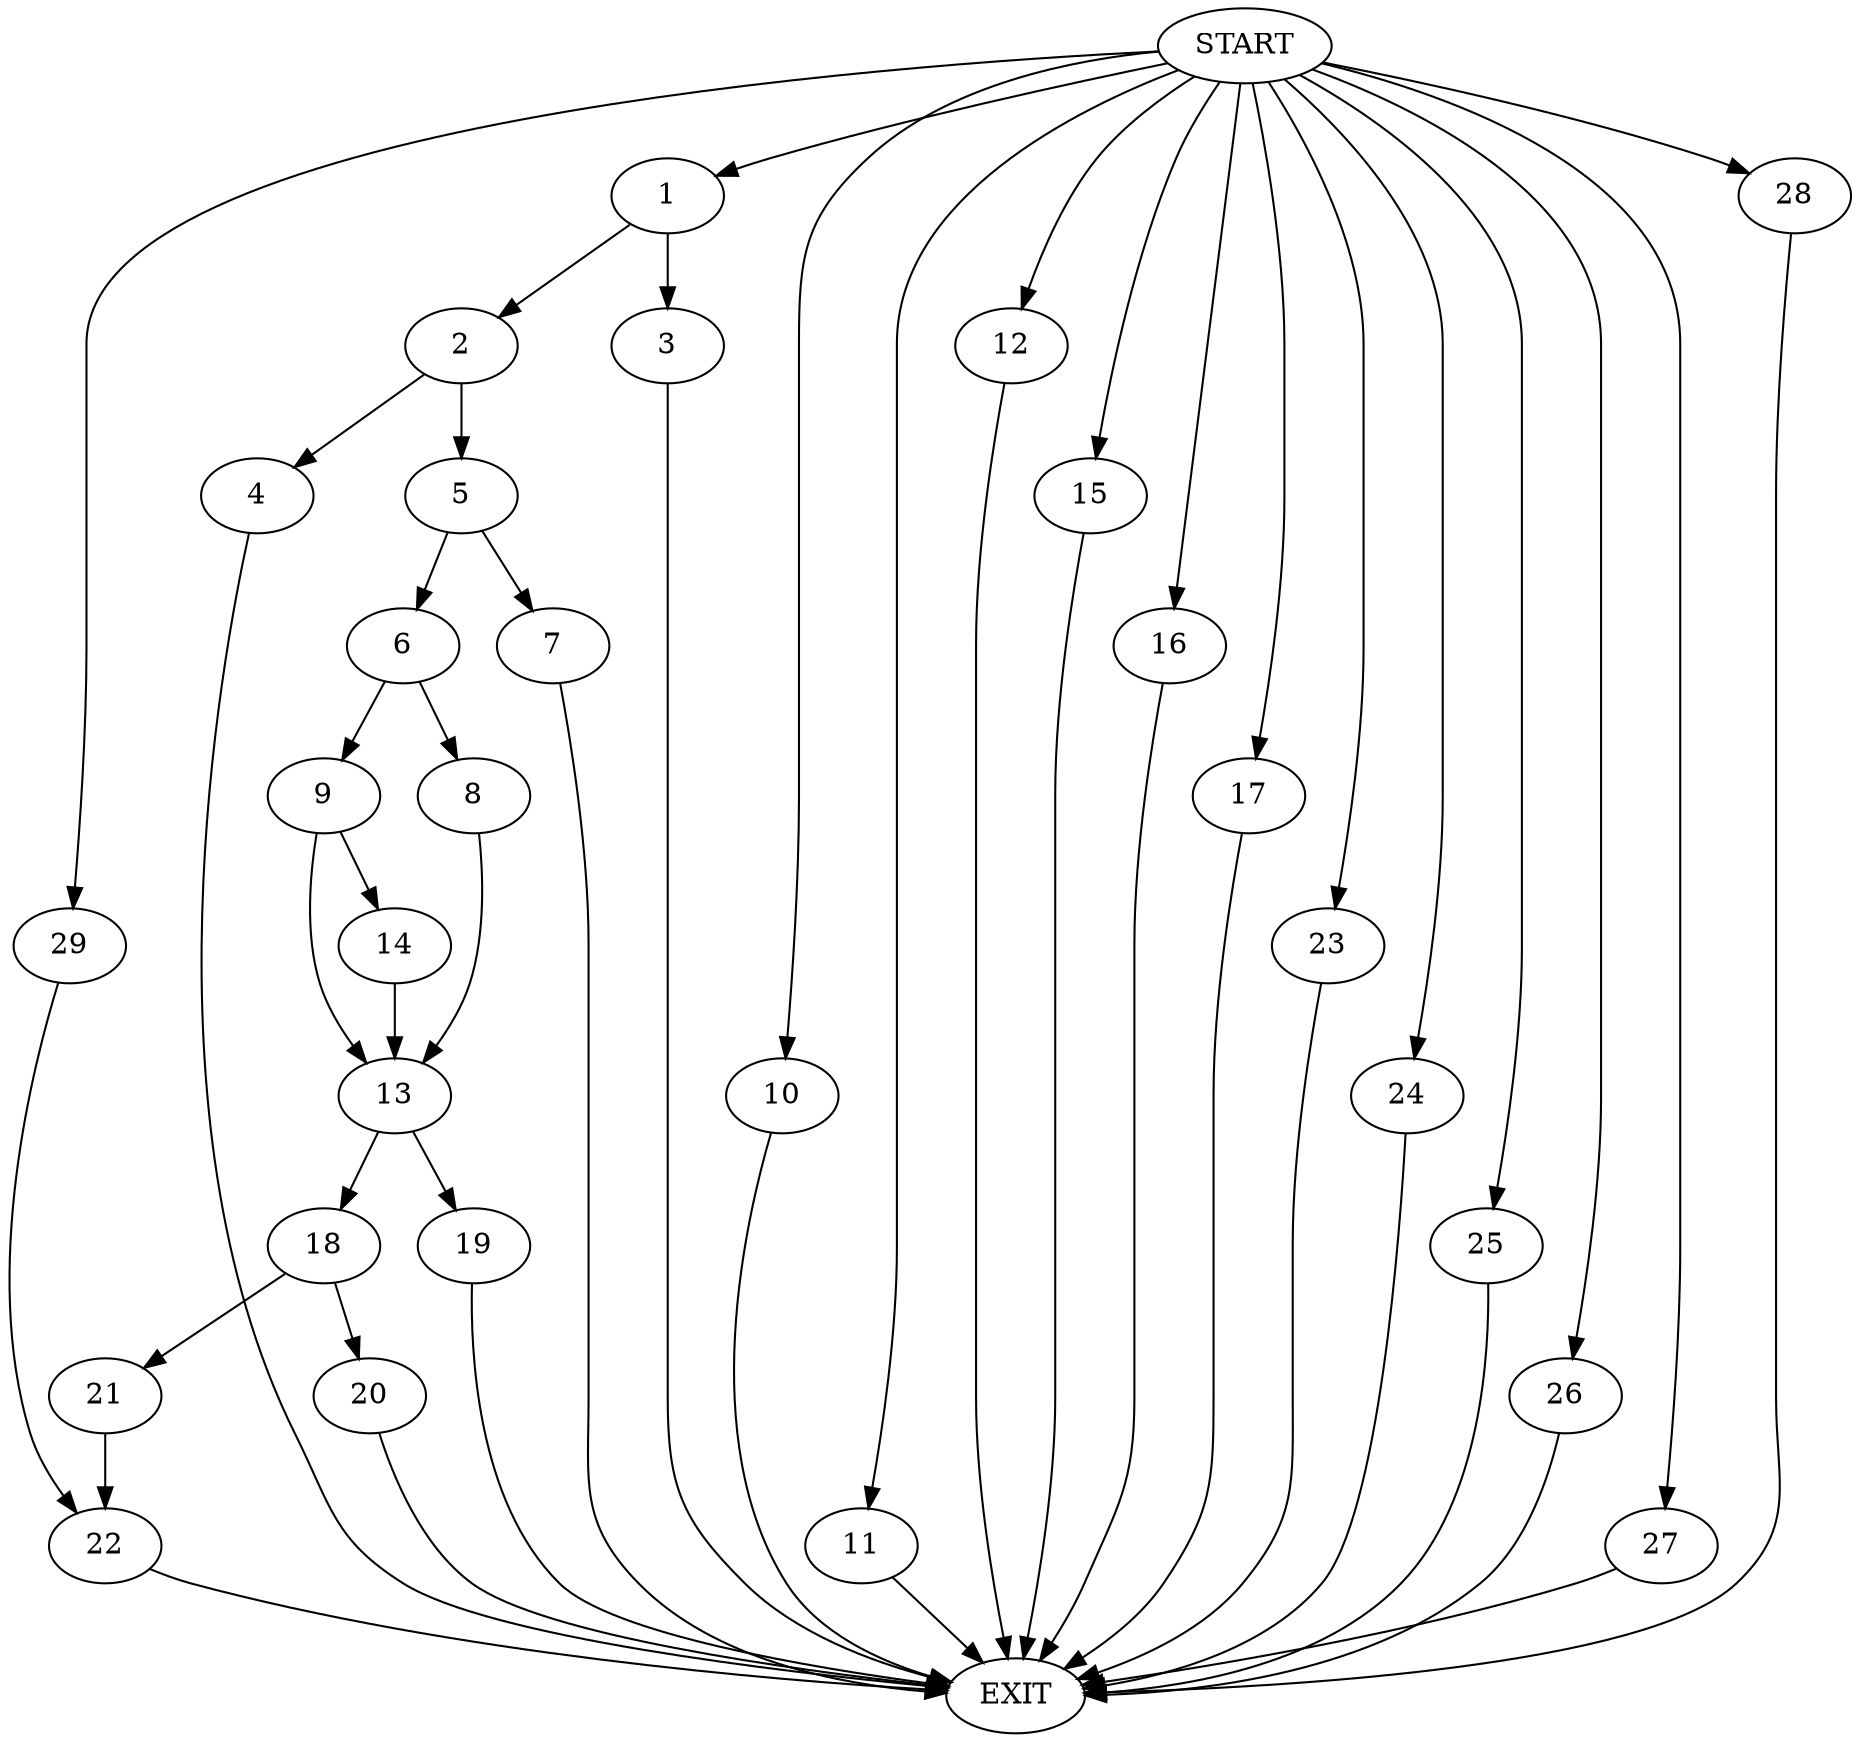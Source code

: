 digraph {
0 [label="START"]
30 [label="EXIT"]
0 -> 1
1 -> 2
1 -> 3
2 -> 4
2 -> 5
3 -> 30
4 -> 30
5 -> 6
5 -> 7
6 -> 8
6 -> 9
7 -> 30
0 -> 10
10 -> 30
0 -> 11
11 -> 30
0 -> 12
12 -> 30
8 -> 13
9 -> 14
9 -> 13
0 -> 15
15 -> 30
0 -> 16
16 -> 30
0 -> 17
17 -> 30
13 -> 18
13 -> 19
14 -> 13
18 -> 20
18 -> 21
19 -> 30
20 -> 30
21 -> 22
0 -> 23
23 -> 30
0 -> 24
24 -> 30
0 -> 25
25 -> 30
22 -> 30
0 -> 26
26 -> 30
0 -> 27
27 -> 30
0 -> 28
28 -> 30
0 -> 29
29 -> 22
}
